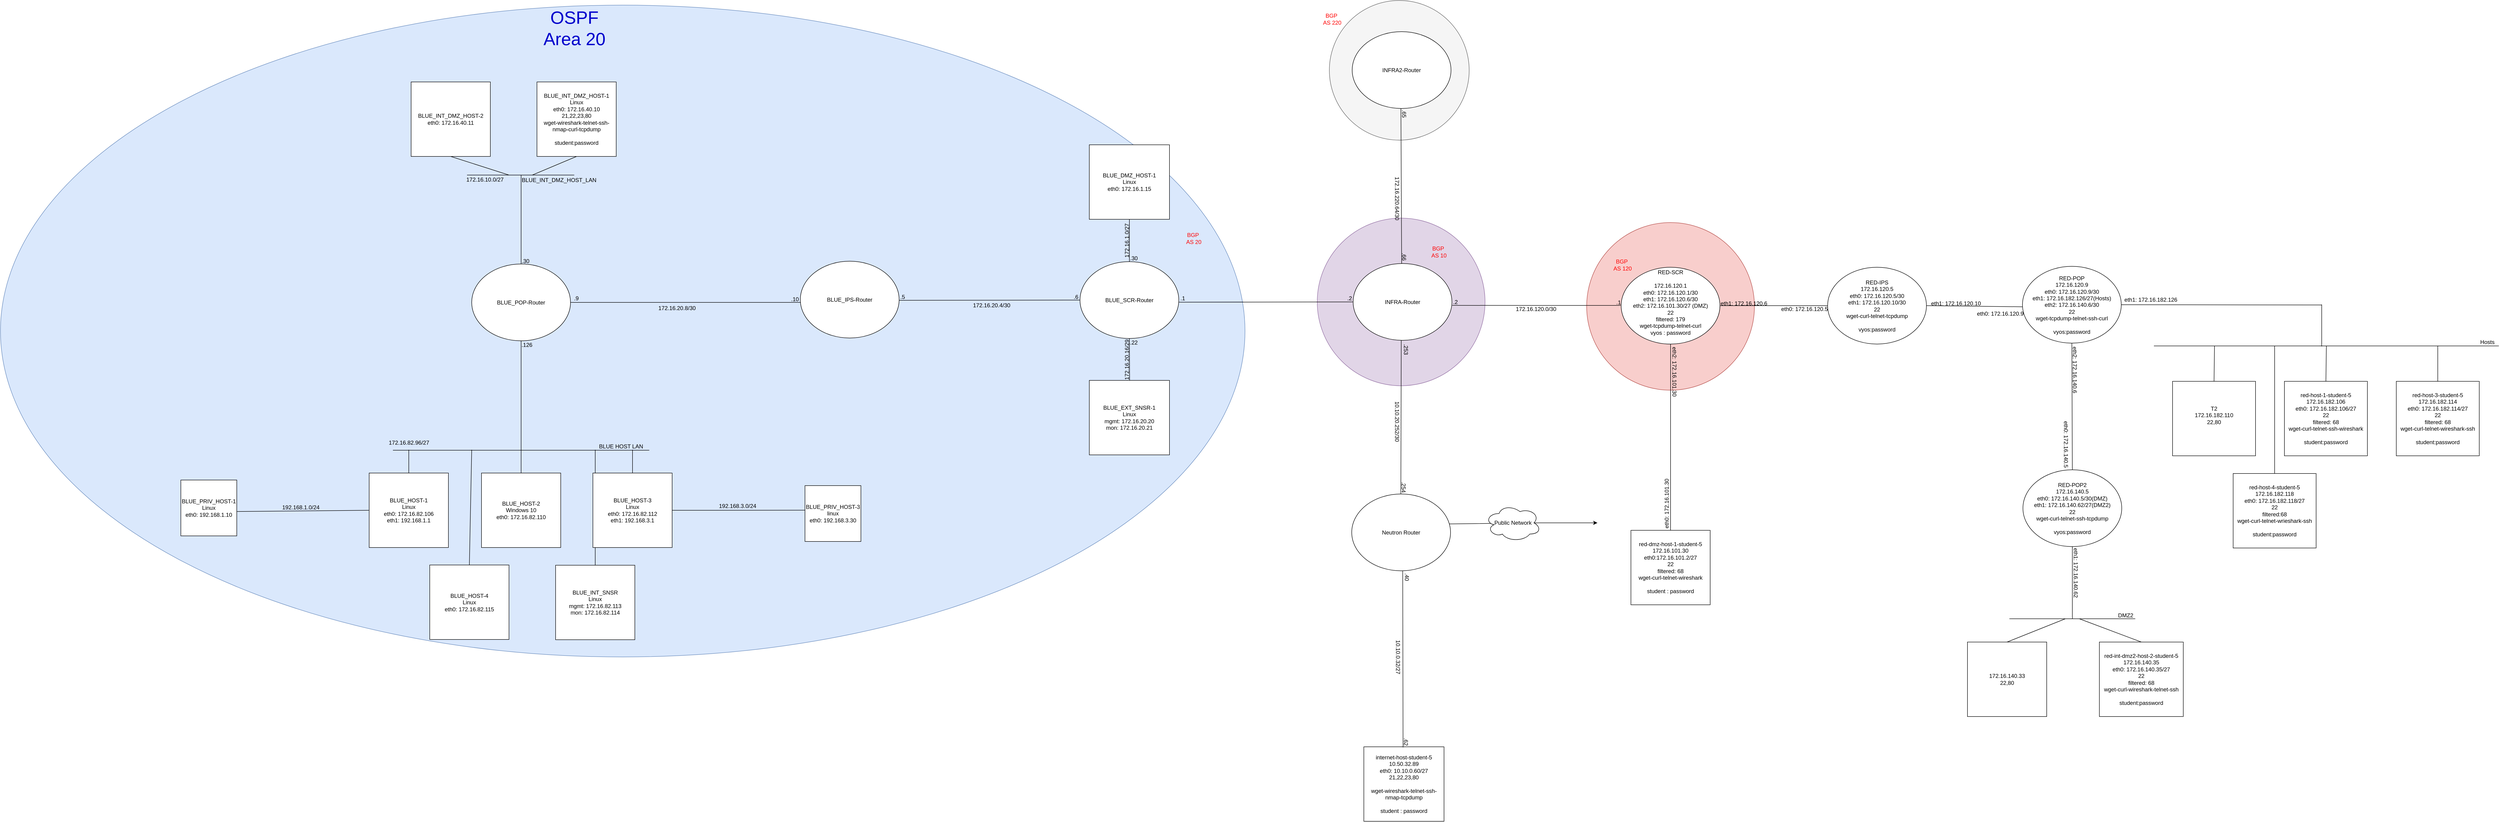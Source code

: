 <mxfile version="21.2.9" type="github">
  <diagram name="Page-1" id="UrAOD6k8fKv2funcCNdR">
    <mxGraphModel dx="8536" dy="4488" grid="1" gridSize="10" guides="1" tooltips="1" connect="1" arrows="1" fold="1" page="0" pageScale="1" pageWidth="850" pageHeight="1100" math="0" shadow="0">
      <root>
        <mxCell id="0" />
        <mxCell id="1" parent="0" />
        <mxCell id="bDpizi0sWAhla1-YNg7d-75" value="" style="ellipse;whiteSpace=wrap;html=1;aspect=fixed;fillColor=#f5f5f5;fontColor=#333333;strokeColor=#666666;" vertex="1" parent="1">
          <mxGeometry x="245" y="-810" width="300" height="300" as="geometry" />
        </mxCell>
        <mxCell id="bDpizi0sWAhla1-YNg7d-25" value="" style="ellipse;whiteSpace=wrap;html=1;fillColor=#dae8fc;strokeColor=#6c8ebf;" vertex="1" parent="1">
          <mxGeometry x="-2606" y="-800" width="2670" height="1400" as="geometry" />
        </mxCell>
        <mxCell id="RSi6jhLw-0SFx1MJ1rM7-54" value="" style="ellipse;whiteSpace=wrap;html=1;aspect=fixed;fillColor=#f8cecc;strokeColor=#b85450;" parent="1" vertex="1">
          <mxGeometry x="797" y="-333" width="360" height="360" as="geometry" />
        </mxCell>
        <mxCell id="RSi6jhLw-0SFx1MJ1rM7-52" value="" style="ellipse;whiteSpace=wrap;html=1;aspect=fixed;fillColor=#e1d5e7;strokeColor=#9673a6;" parent="1" vertex="1">
          <mxGeometry x="219" y="-342.5" width="360" height="360" as="geometry" />
        </mxCell>
        <mxCell id="CTcJU4yGuNOKdw21YTPw-2" value="&lt;div&gt;internet-host-student-5&lt;br&gt;&lt;/div&gt;&lt;div&gt;10.50.32.89&lt;/div&gt;&lt;div&gt;eth0: 10.10.0.60/27&lt;/div&gt;&lt;div&gt;21,22,23,80&lt;/div&gt;&lt;div&gt;&lt;br&gt;&lt;/div&gt;&lt;div&gt;wget-wireshark-telnet-ssh-nmap-tcpdump&lt;/div&gt;&lt;div&gt;&lt;br&gt;&lt;/div&gt;&lt;div&gt;student : password&lt;br&gt;&lt;/div&gt;" style="rounded=0;whiteSpace=wrap;html=1;movable=1;resizable=1;rotatable=1;deletable=1;editable=1;locked=0;connectable=1;" parent="1" vertex="1">
          <mxGeometry x="319" y="793" width="172" height="160" as="geometry" />
        </mxCell>
        <mxCell id="CTcJU4yGuNOKdw21YTPw-8" value="&lt;div&gt;T2&lt;/div&gt;&lt;div&gt;172.16.182.110&lt;/div&gt;&lt;div&gt;22,80&lt;/div&gt;&lt;div&gt;&lt;br&gt;&lt;/div&gt;" style="rounded=0;whiteSpace=wrap;html=1;" parent="1" vertex="1">
          <mxGeometry x="2054" y="8" width="178" height="160" as="geometry" />
        </mxCell>
        <mxCell id="CTcJU4yGuNOKdw21YTPw-9" value="&lt;div&gt;172.16.140.33&lt;/div&gt;&lt;div&gt;22,80&lt;br&gt;&lt;/div&gt;" style="rounded=0;whiteSpace=wrap;html=1;" parent="1" vertex="1">
          <mxGeometry x="1614" y="568" width="170" height="160" as="geometry" />
        </mxCell>
        <mxCell id="CTcJU4yGuNOKdw21YTPw-10" value="&lt;div&gt;red-host-1-student-5&lt;br&gt;&lt;/div&gt;&lt;div&gt;172.16.182.106&lt;/div&gt;&lt;div&gt;eth0: 172.16.182.106/27&lt;br&gt;&lt;/div&gt;&lt;div&gt;22&lt;/div&gt;&lt;div&gt;filtered: 68&lt;/div&gt;&lt;div&gt;wget-curl-telnet-ssh-wireshark&lt;/div&gt;&lt;div&gt;&lt;br&gt;&lt;/div&gt;&lt;div&gt;student:password&lt;br&gt;&lt;/div&gt;" style="rounded=0;whiteSpace=wrap;html=1;" parent="1" vertex="1">
          <mxGeometry x="2294" y="8" width="178" height="160" as="geometry" />
        </mxCell>
        <mxCell id="CTcJU4yGuNOKdw21YTPw-11" value="&lt;div&gt;red-host-3-student-5&lt;br&gt;&lt;/div&gt;&lt;div&gt;172.16.182.114&lt;/div&gt;&lt;div&gt;eth0: 172.16.182.114/27&lt;br&gt;&lt;/div&gt;&lt;div&gt;22&lt;/div&gt;&lt;div&gt;filtered: 68&lt;/div&gt;&lt;div&gt;wget-curl-telnet-wireshark-ssh&lt;br&gt;&lt;/div&gt;&lt;div&gt;&lt;br&gt;&lt;/div&gt;&lt;div&gt;student:password&lt;br&gt;&lt;/div&gt;" style="rounded=0;whiteSpace=wrap;html=1;" parent="1" vertex="1">
          <mxGeometry x="2534" y="8" width="178" height="160" as="geometry" />
        </mxCell>
        <mxCell id="CTcJU4yGuNOKdw21YTPw-12" value="&lt;div&gt;red-host-4-student-5&lt;br&gt;&lt;/div&gt;&lt;div&gt;172.16.182.118&lt;/div&gt;&lt;div&gt;eth0: 172.16.182.118/27&lt;br&gt;&lt;/div&gt;&lt;div&gt;22&lt;/div&gt;&lt;div&gt;filtered:68&lt;br&gt;&lt;/div&gt;&lt;div&gt;wget-curl-telnet-wrieshark-ssh&lt;br&gt;&lt;/div&gt;&lt;div&gt;&lt;br&gt;&lt;/div&gt;&lt;div&gt;student:password&lt;br&gt;&lt;/div&gt;" style="rounded=0;whiteSpace=wrap;html=1;" parent="1" vertex="1">
          <mxGeometry x="2184" y="206" width="178" height="160" as="geometry" />
        </mxCell>
        <mxCell id="CTcJU4yGuNOKdw21YTPw-13" value="&lt;div&gt;red-int-dmz2-host-2-student-5&lt;br&gt;&lt;/div&gt;&lt;div&gt;172.16.140.35&lt;/div&gt;&lt;div&gt;eth0: 172.16.140.35/27&lt;br&gt;&lt;/div&gt;&lt;div&gt;22&lt;/div&gt;&lt;div&gt;filtered: 68&lt;/div&gt;&lt;div&gt;wget-curl-wireshark-telnet-ssh&lt;/div&gt;&lt;div&gt;&lt;br&gt;&lt;/div&gt;&lt;div&gt;student:password&lt;br&gt;&lt;/div&gt;" style="rounded=0;whiteSpace=wrap;html=1;" parent="1" vertex="1">
          <mxGeometry x="1897" y="568" width="180" height="160" as="geometry" />
        </mxCell>
        <mxCell id="CTcJU4yGuNOKdw21YTPw-14" value="&lt;div&gt;red-dmz-host-1-student-5&lt;/div&gt;&lt;div&gt;172.16.101.30&lt;/div&gt;&lt;div&gt;eth0:172.16.101.2/27&lt;br&gt;&lt;/div&gt;&lt;div&gt;22&lt;/div&gt;&lt;div&gt;filtered: 68&lt;br&gt;&lt;/div&gt;&lt;div&gt;wget-curl-telnet-wireshark&lt;/div&gt;&lt;div&gt;&lt;br&gt;&lt;/div&gt;&lt;div&gt;student : password&lt;br&gt;&lt;/div&gt;" style="rounded=0;whiteSpace=wrap;html=1;" parent="1" vertex="1">
          <mxGeometry x="892" y="328" width="170" height="160" as="geometry" />
        </mxCell>
        <mxCell id="CTcJU4yGuNOKdw21YTPw-16" value="" style="endArrow=none;html=1;rounded=0;exitX=1;exitY=0.5;exitDx=0;exitDy=0;entryX=0;entryY=0.5;entryDx=0;entryDy=0;" parent="1" source="RSi6jhLw-0SFx1MJ1rM7-12" target="RSi6jhLw-0SFx1MJ1rM7-14" edge="1">
          <mxGeometry width="50" height="50" relative="1" as="geometry">
            <mxPoint x="1114" y="-150" as="sourcePoint" />
            <mxPoint x="1314" y="-154" as="targetPoint" />
          </mxGeometry>
        </mxCell>
        <mxCell id="CTcJU4yGuNOKdw21YTPw-17" value="eth1: 172.16.120.6" style="text;html=1;align=center;verticalAlign=middle;resizable=0;points=[];autosize=1;strokeColor=none;fillColor=none;" parent="1" vertex="1">
          <mxGeometry x="1074" y="-174" width="120" height="30" as="geometry" />
        </mxCell>
        <mxCell id="CTcJU4yGuNOKdw21YTPw-18" value="eth0: 172.16.120.5" style="text;html=1;align=center;verticalAlign=middle;resizable=0;points=[];autosize=1;strokeColor=none;fillColor=none;" parent="1" vertex="1">
          <mxGeometry x="1204" y="-162" width="120" height="30" as="geometry" />
        </mxCell>
        <mxCell id="CTcJU4yGuNOKdw21YTPw-20" value="eth2: 172.16.101.30" style="text;html=1;align=center;verticalAlign=middle;resizable=0;points=[];autosize=1;strokeColor=none;fillColor=none;rotation=90;" parent="1" vertex="1">
          <mxGeometry x="920" y="-28" width="130" height="30" as="geometry" />
        </mxCell>
        <mxCell id="CTcJU4yGuNOKdw21YTPw-21" value="eth0: 172.16.101.30" style="text;html=1;align=center;verticalAlign=middle;resizable=0;points=[];autosize=1;strokeColor=none;fillColor=none;rotation=-90;" parent="1" vertex="1">
          <mxGeometry x="904" y="256" width="130" height="30" as="geometry" />
        </mxCell>
        <mxCell id="CTcJU4yGuNOKdw21YTPw-23" value="" style="endArrow=none;html=1;rounded=0;exitX=1;exitY=0.5;exitDx=0;exitDy=0;entryX=0.009;entryY=0.527;entryDx=0;entryDy=0;entryPerimeter=0;" parent="1" source="RSi6jhLw-0SFx1MJ1rM7-14" target="RSi6jhLw-0SFx1MJ1rM7-16" edge="1">
          <mxGeometry width="50" height="50" relative="1" as="geometry">
            <mxPoint x="1510" y="-142" as="sourcePoint" />
            <mxPoint x="1734" y="-152" as="targetPoint" />
          </mxGeometry>
        </mxCell>
        <mxCell id="CTcJU4yGuNOKdw21YTPw-24" value="eth1: 172.16.120.10" style="text;html=1;align=center;verticalAlign=middle;resizable=0;points=[];autosize=1;strokeColor=none;fillColor=none;" parent="1" vertex="1">
          <mxGeometry x="1524" y="-174" width="130" height="30" as="geometry" />
        </mxCell>
        <mxCell id="CTcJU4yGuNOKdw21YTPw-25" value="eth0: 172.16.120.9" style="text;html=1;align=center;verticalAlign=middle;resizable=0;points=[];autosize=1;strokeColor=none;fillColor=none;" parent="1" vertex="1">
          <mxGeometry x="1624" y="-152" width="120" height="30" as="geometry" />
        </mxCell>
        <mxCell id="CTcJU4yGuNOKdw21YTPw-37" value="" style="endArrow=none;html=1;rounded=0;entryX=0.5;entryY=1;entryDx=0;entryDy=0;exitX=0.5;exitY=0;exitDx=0;exitDy=0;" parent="1" source="RSi6jhLw-0SFx1MJ1rM7-17" target="RSi6jhLw-0SFx1MJ1rM7-16" edge="1">
          <mxGeometry width="50" height="50" relative="1" as="geometry">
            <mxPoint x="1830" y="188" as="sourcePoint" />
            <mxPoint x="1824" y="-2" as="targetPoint" />
          </mxGeometry>
        </mxCell>
        <mxCell id="CTcJU4yGuNOKdw21YTPw-38" value="eth2: 172.16.140.6" style="text;html=1;align=center;verticalAlign=middle;resizable=0;points=[];autosize=1;strokeColor=none;fillColor=none;rotation=90;" parent="1" vertex="1">
          <mxGeometry x="1784" y="-32" width="120" height="30" as="geometry" />
        </mxCell>
        <mxCell id="CTcJU4yGuNOKdw21YTPw-39" value="eth0: 172.16.140.5" style="text;html=1;align=center;verticalAlign=middle;resizable=0;points=[];autosize=1;strokeColor=none;fillColor=none;rotation=90;" parent="1" vertex="1">
          <mxGeometry x="1765" y="128" width="120" height="30" as="geometry" />
        </mxCell>
        <mxCell id="CTcJU4yGuNOKdw21YTPw-44" value="eth1: 172.16.140.62" style="text;html=1;align=center;verticalAlign=middle;resizable=1;points=[];autosize=1;strokeColor=none;fillColor=none;rotation=90;movable=1;rotatable=1;deletable=1;editable=1;locked=0;connectable=1;" parent="1" vertex="1">
          <mxGeometry x="1780.997" y="404.0" width="130" height="30" as="geometry" />
        </mxCell>
        <mxCell id="RSi6jhLw-0SFx1MJ1rM7-3" value="eth1: 172.16.182.126" style="text;html=1;align=center;verticalAlign=middle;resizable=0;points=[];autosize=1;strokeColor=none;fillColor=none;rotation=0;" parent="1" vertex="1">
          <mxGeometry x="1937" y="-182" width="140" height="30" as="geometry" />
        </mxCell>
        <mxCell id="RSi6jhLw-0SFx1MJ1rM7-12" value="&lt;div&gt;RED-SCR&lt;/div&gt;&lt;div&gt;&lt;br&gt;&lt;/div&gt;&lt;div&gt;&lt;div&gt;172.16.120.1&lt;/div&gt;&lt;div&gt;eth0: 172.16.120.1/30&lt;/div&gt;&lt;div&gt;eth1: 172.16.120.6/30&lt;/div&gt;&lt;div&gt;eth2: 172.16.101.30/27 (DMZ)&lt;br&gt;&lt;/div&gt;&lt;div&gt;22 &lt;br&gt;&lt;/div&gt;&lt;div&gt;filtered: 179&lt;br&gt;&lt;/div&gt;&lt;div&gt;wget-tcpdump-telnet-curl&lt;br&gt;&lt;/div&gt;vyos : password&lt;/div&gt;&lt;div&gt;&lt;br&gt;&lt;/div&gt;" style="ellipse;whiteSpace=wrap;html=1;" parent="1" vertex="1">
          <mxGeometry x="871" y="-237" width="212" height="165" as="geometry" />
        </mxCell>
        <mxCell id="RSi6jhLw-0SFx1MJ1rM7-14" value="RED-IPS&lt;div&gt;172.16.120.5&lt;/div&gt;&lt;div&gt;eth0: 172.16.120.5/30&lt;/div&gt;&lt;div&gt;eth1: 172.16.120.10/30&lt;br&gt;&lt;/div&gt;&lt;div&gt;22&lt;/div&gt;&lt;div&gt;wget-curl-telnet-tcpdump&lt;/div&gt;&lt;div&gt;&lt;br&gt;&lt;/div&gt;&lt;div&gt;vyos:password&lt;br&gt;&lt;/div&gt;" style="ellipse;whiteSpace=wrap;html=1;" parent="1" vertex="1">
          <mxGeometry x="1314" y="-237" width="212" height="165" as="geometry" />
        </mxCell>
        <mxCell id="RSi6jhLw-0SFx1MJ1rM7-16" value="&lt;div&gt;RED-POP&lt;br&gt;&lt;/div&gt;&lt;div&gt;172.16.120.9&lt;/div&gt;&lt;div&gt;eth0: 172.16.120.9/30&lt;/div&gt;&lt;div&gt;eth1: 172.16.182.126/27(Hosts)&lt;/div&gt;&lt;div&gt;eth2: 172.16.140.6/30&lt;br&gt;&lt;/div&gt;&lt;div&gt;22&lt;/div&gt;&lt;div&gt;wget-tcpdump-telnet-ssh-curl&lt;/div&gt;&lt;div&gt;&lt;br&gt;&lt;/div&gt;&lt;div&gt;vyos:password&lt;br&gt;&lt;/div&gt;" style="ellipse;whiteSpace=wrap;html=1;" parent="1" vertex="1">
          <mxGeometry x="1732" y="-239" width="212" height="165" as="geometry" />
        </mxCell>
        <mxCell id="RSi6jhLw-0SFx1MJ1rM7-17" value="&lt;div&gt;RED-POP2&lt;/div&gt;&lt;div&gt;172.16.140.5&lt;/div&gt;&lt;div&gt;eth0: 172.16.140.5/30(DMZ)&lt;/div&gt;&lt;div&gt;eth1: 172.16.140.62/27(DMZ2)&lt;br&gt;&lt;/div&gt;&lt;div&gt;22&lt;/div&gt;&lt;div&gt;wget-curl-telnet-ssh-tcpdump&lt;/div&gt;&lt;div&gt;&lt;br&gt;&lt;/div&gt;&lt;div&gt;vyos:password&lt;br&gt;&lt;/div&gt;" style="ellipse;whiteSpace=wrap;html=1;" parent="1" vertex="1">
          <mxGeometry x="1733" y="198" width="212" height="165" as="geometry" />
        </mxCell>
        <mxCell id="RSi6jhLw-0SFx1MJ1rM7-21" value="INFRA-Router" style="ellipse;whiteSpace=wrap;html=1;" parent="1" vertex="1">
          <mxGeometry x="296" y="-245" width="212" height="165" as="geometry" />
        </mxCell>
        <mxCell id="RSi6jhLw-0SFx1MJ1rM7-24" value="10.10.20.252/30" style="text;html=1;align=center;verticalAlign=middle;resizable=0;points=[];autosize=1;strokeColor=none;fillColor=none;rotation=90;" parent="1" vertex="1">
          <mxGeometry x="335" y="79" width="110" height="30" as="geometry" />
        </mxCell>
        <mxCell id="RSi6jhLw-0SFx1MJ1rM7-28" value="10.10.0.32/27" style="text;html=1;align=center;verticalAlign=middle;resizable=0;points=[];autosize=1;strokeColor=none;fillColor=none;rotation=90;" parent="1" vertex="1">
          <mxGeometry x="342" y="585" width="100" height="30" as="geometry" />
        </mxCell>
        <mxCell id="RSi6jhLw-0SFx1MJ1rM7-31" value="" style="endArrow=none;html=1;rounded=0;entryX=0.5;entryY=1;entryDx=0;entryDy=0;" parent="1" target="RSi6jhLw-0SFx1MJ1rM7-17" edge="1">
          <mxGeometry width="50" height="50" relative="1" as="geometry">
            <mxPoint x="1839" y="518" as="sourcePoint" />
            <mxPoint x="1884" y="458" as="targetPoint" />
          </mxGeometry>
        </mxCell>
        <mxCell id="RSi6jhLw-0SFx1MJ1rM7-36" value="" style="endArrow=none;html=1;rounded=0;" parent="1" edge="1">
          <mxGeometry width="50" height="50" relative="1" as="geometry">
            <mxPoint x="1704" y="518" as="sourcePoint" />
            <mxPoint x="1974" y="518" as="targetPoint" />
          </mxGeometry>
        </mxCell>
        <mxCell id="RSi6jhLw-0SFx1MJ1rM7-40" value="DMZ2" style="text;html=1;align=center;verticalAlign=middle;resizable=0;points=[];autosize=1;strokeColor=none;fillColor=none;" parent="1" vertex="1">
          <mxGeometry x="1923" y="496" width="60" height="30" as="geometry" />
        </mxCell>
        <mxCell id="RSi6jhLw-0SFx1MJ1rM7-41" value="" style="endArrow=none;html=1;rounded=0;entryX=0.5;entryY=0;entryDx=0;entryDy=0;" parent="1" target="CTcJU4yGuNOKdw21YTPw-9" edge="1">
          <mxGeometry width="50" height="50" relative="1" as="geometry">
            <mxPoint x="1824" y="518" as="sourcePoint" />
            <mxPoint x="1644" y="488" as="targetPoint" />
          </mxGeometry>
        </mxCell>
        <mxCell id="RSi6jhLw-0SFx1MJ1rM7-42" value="" style="endArrow=none;html=1;rounded=0;entryX=0.5;entryY=0;entryDx=0;entryDy=0;" parent="1" target="CTcJU4yGuNOKdw21YTPw-13" edge="1">
          <mxGeometry width="50" height="50" relative="1" as="geometry">
            <mxPoint x="1854" y="518" as="sourcePoint" />
            <mxPoint x="1914" y="538" as="targetPoint" />
          </mxGeometry>
        </mxCell>
        <mxCell id="RSi6jhLw-0SFx1MJ1rM7-43" value="" style="endArrow=none;html=1;rounded=0;exitX=1;exitY=0.5;exitDx=0;exitDy=0;" parent="1" source="RSi6jhLw-0SFx1MJ1rM7-16" edge="1">
          <mxGeometry width="50" height="50" relative="1" as="geometry">
            <mxPoint x="2184" y="-152" as="sourcePoint" />
            <mxPoint x="2374" y="-156" as="targetPoint" />
          </mxGeometry>
        </mxCell>
        <mxCell id="RSi6jhLw-0SFx1MJ1rM7-44" value="" style="endArrow=none;html=1;rounded=0;" parent="1" edge="1">
          <mxGeometry width="50" height="50" relative="1" as="geometry">
            <mxPoint x="2374" y="-72" as="sourcePoint" />
            <mxPoint x="2374" y="-152" as="targetPoint" />
          </mxGeometry>
        </mxCell>
        <mxCell id="RSi6jhLw-0SFx1MJ1rM7-45" value="" style="endArrow=none;html=1;rounded=0;" parent="1" edge="1">
          <mxGeometry width="50" height="50" relative="1" as="geometry">
            <mxPoint x="2374" y="-67" as="sourcePoint" />
            <mxPoint x="2374" y="-157" as="targetPoint" />
          </mxGeometry>
        </mxCell>
        <mxCell id="RSi6jhLw-0SFx1MJ1rM7-46" value="" style="endArrow=none;html=1;rounded=0;" parent="1" edge="1">
          <mxGeometry width="50" height="50" relative="1" as="geometry">
            <mxPoint x="2014" y="-68" as="sourcePoint" />
            <mxPoint x="2754" y="-68" as="targetPoint" />
          </mxGeometry>
        </mxCell>
        <mxCell id="RSi6jhLw-0SFx1MJ1rM7-47" value="Hosts" style="text;html=1;align=center;verticalAlign=middle;resizable=0;points=[];autosize=1;strokeColor=none;fillColor=none;" parent="1" vertex="1">
          <mxGeometry x="2704" y="-91" width="50" height="30" as="geometry" />
        </mxCell>
        <mxCell id="RSi6jhLw-0SFx1MJ1rM7-48" value="" style="endArrow=none;html=1;rounded=0;exitX=0.5;exitY=0;exitDx=0;exitDy=0;" parent="1" source="CTcJU4yGuNOKdw21YTPw-8" edge="1">
          <mxGeometry width="50" height="50" relative="1" as="geometry">
            <mxPoint x="2143" y="2" as="sourcePoint" />
            <mxPoint x="2144" y="-68" as="targetPoint" />
          </mxGeometry>
        </mxCell>
        <mxCell id="RSi6jhLw-0SFx1MJ1rM7-49" value="" style="endArrow=none;html=1;rounded=0;exitX=0.5;exitY=0;exitDx=0;exitDy=0;" parent="1" source="CTcJU4yGuNOKdw21YTPw-10" edge="1">
          <mxGeometry width="50" height="50" relative="1" as="geometry">
            <mxPoint x="2384" y="2" as="sourcePoint" />
            <mxPoint x="2384" y="-68" as="targetPoint" />
          </mxGeometry>
        </mxCell>
        <mxCell id="RSi6jhLw-0SFx1MJ1rM7-50" value="" style="endArrow=none;html=1;rounded=0;exitX=0.5;exitY=0;exitDx=0;exitDy=0;" parent="1" source="CTcJU4yGuNOKdw21YTPw-11" edge="1">
          <mxGeometry width="50" height="50" relative="1" as="geometry">
            <mxPoint x="2624" y="-2" as="sourcePoint" />
            <mxPoint x="2623" y="-68" as="targetPoint" />
          </mxGeometry>
        </mxCell>
        <mxCell id="RSi6jhLw-0SFx1MJ1rM7-51" value="" style="endArrow=none;html=1;rounded=0;exitX=0.5;exitY=0;exitDx=0;exitDy=0;" parent="1" source="CTcJU4yGuNOKdw21YTPw-12" edge="1">
          <mxGeometry width="50" height="50" relative="1" as="geometry">
            <mxPoint x="2273" y="200" as="sourcePoint" />
            <mxPoint x="2273" y="-68" as="targetPoint" />
          </mxGeometry>
        </mxCell>
        <mxCell id="RSi6jhLw-0SFx1MJ1rM7-53" value="&lt;div&gt;BGP&lt;/div&gt;&lt;div&gt;&amp;nbsp;AS 10&lt;/div&gt;" style="text;html=1;align=center;verticalAlign=middle;resizable=0;points=[];autosize=1;strokeColor=none;fillColor=none;fontColor=#FF0000;" parent="1" vertex="1">
          <mxGeometry x="448" y="-290" width="60" height="40" as="geometry" />
        </mxCell>
        <mxCell id="RSi6jhLw-0SFx1MJ1rM7-55" value="&lt;div&gt;BGP&lt;/div&gt;&lt;div&gt;&amp;nbsp;AS 120&lt;/div&gt;" style="text;html=1;align=center;verticalAlign=middle;resizable=0;points=[];autosize=1;strokeColor=none;fillColor=none;fontColor=#FF0000;" parent="1" vertex="1">
          <mxGeometry x="837" y="-262" width="70" height="40" as="geometry" />
        </mxCell>
        <mxCell id="RSi6jhLw-0SFx1MJ1rM7-56" value="" style="endArrow=none;html=1;rounded=0;entryX=0;entryY=0.5;entryDx=0;entryDy=0;" parent="1" target="RSi6jhLw-0SFx1MJ1rM7-21" edge="1">
          <mxGeometry width="50" height="50" relative="1" as="geometry">
            <mxPoint x="-80" y="-162" as="sourcePoint" />
            <mxPoint x="60" y="-180" as="targetPoint" />
          </mxGeometry>
        </mxCell>
        <mxCell id="RSi6jhLw-0SFx1MJ1rM7-57" value="BLUE_SCR-Router" style="ellipse;whiteSpace=wrap;html=1;" parent="1" vertex="1">
          <mxGeometry x="-290" y="-249" width="212" height="165" as="geometry" />
        </mxCell>
        <mxCell id="RSi6jhLw-0SFx1MJ1rM7-59" value="&lt;div&gt;BGP&lt;/div&gt;&lt;div&gt;&amp;nbsp;AS 20&lt;/div&gt;" style="text;html=1;align=center;verticalAlign=middle;resizable=0;points=[];autosize=1;strokeColor=none;fillColor=none;fontColor=#FF0000;" parent="1" vertex="1">
          <mxGeometry x="-78" y="-319" width="60" height="40" as="geometry" />
        </mxCell>
        <mxCell id="RSi6jhLw-0SFx1MJ1rM7-60" value="&lt;div style=&quot;font-size: 38px;&quot;&gt;OSPF&lt;/div&gt;&lt;div style=&quot;font-size: 38px;&quot;&gt;Area 20&lt;br style=&quot;font-size: 38px;&quot;&gt;&lt;/div&gt;" style="text;html=1;align=center;verticalAlign=middle;resizable=0;points=[];autosize=1;strokeColor=none;fillColor=none;fontColor=#0000CC;fontSize=38;" parent="1" vertex="1">
          <mxGeometry x="-1455" y="-800" width="160" height="100" as="geometry" />
        </mxCell>
        <mxCell id="RSi6jhLw-0SFx1MJ1rM7-61" value="" style="endArrow=none;html=1;rounded=0;exitX=0.5;exitY=0;exitDx=0;exitDy=0;entryX=0.5;entryY=1;entryDx=0;entryDy=0;" parent="1" source="CTcJU4yGuNOKdw21YTPw-14" target="RSi6jhLw-0SFx1MJ1rM7-12" edge="1">
          <mxGeometry width="50" height="50" relative="1" as="geometry">
            <mxPoint x="544" y="-112" as="sourcePoint" />
            <mxPoint x="594" y="-162" as="targetPoint" />
          </mxGeometry>
        </mxCell>
        <mxCell id="bDpizi0sWAhla1-YNg7d-1" value="" style="endArrow=none;html=1;rounded=0;entryX=0;entryY=0.5;entryDx=0;entryDy=0;" edge="1" parent="1" target="RSi6jhLw-0SFx1MJ1rM7-57">
          <mxGeometry width="50" height="50" relative="1" as="geometry">
            <mxPoint x="-680" y="-166" as="sourcePoint" />
            <mxPoint x="-560" y="-180" as="targetPoint" />
          </mxGeometry>
        </mxCell>
        <mxCell id="bDpizi0sWAhla1-YNg7d-2" value="BLUE_IPS-Router" style="ellipse;whiteSpace=wrap;html=1;" vertex="1" parent="1">
          <mxGeometry x="-890" y="-250" width="212" height="165" as="geometry" />
        </mxCell>
        <mxCell id="bDpizi0sWAhla1-YNg7d-5" value="BLUE_POP-Router" style="ellipse;whiteSpace=wrap;html=1;" vertex="1" parent="1">
          <mxGeometry x="-1595" y="-244" width="212" height="165" as="geometry" />
        </mxCell>
        <mxCell id="bDpizi0sWAhla1-YNg7d-6" value="" style="endArrow=none;html=1;rounded=0;entryX=0;entryY=0.5;entryDx=0;entryDy=0;exitX=1;exitY=0.5;exitDx=0;exitDy=0;" edge="1" parent="1" source="bDpizi0sWAhla1-YNg7d-5">
          <mxGeometry width="50" height="50" relative="1" as="geometry">
            <mxPoint x="-1245" y="-125" as="sourcePoint" />
            <mxPoint x="-889.0" y="-161.5" as="targetPoint" />
          </mxGeometry>
        </mxCell>
        <mxCell id="bDpizi0sWAhla1-YNg7d-7" value="" style="endArrow=none;html=1;rounded=0;entryX=0.5;entryY=1;entryDx=0;entryDy=0;" edge="1" parent="1" target="bDpizi0sWAhla1-YNg7d-5">
          <mxGeometry width="50" height="50" relative="1" as="geometry">
            <mxPoint x="-1489" y="155" as="sourcePoint" />
            <mxPoint x="-1455" y="55" as="targetPoint" />
          </mxGeometry>
        </mxCell>
        <mxCell id="bDpizi0sWAhla1-YNg7d-8" value="" style="endArrow=none;html=1;rounded=0;" edge="1" parent="1">
          <mxGeometry width="50" height="50" relative="1" as="geometry">
            <mxPoint x="-1764" y="156" as="sourcePoint" />
            <mxPoint x="-1214" y="156" as="targetPoint" />
          </mxGeometry>
        </mxCell>
        <mxCell id="bDpizi0sWAhla1-YNg7d-9" value="&lt;div&gt;BLUE_HOST-1&lt;/div&gt;&lt;div&gt;Linux&lt;br&gt;&lt;/div&gt;&lt;div&gt;eth0: 172.16.82.106&lt;/div&gt;&lt;div&gt;eth1: 192.168.1.1&lt;br&gt;&lt;/div&gt;" style="rounded=0;whiteSpace=wrap;html=1;" vertex="1" parent="1">
          <mxGeometry x="-1815" y="205" width="170" height="160" as="geometry" />
        </mxCell>
        <mxCell id="bDpizi0sWAhla1-YNg7d-10" value="&lt;div&gt;BLUE_HOST-2&lt;/div&gt;&lt;div&gt;Windows 10&lt;br&gt;&lt;/div&gt;&lt;div&gt;eth0: 172.16.82.110&lt;br&gt;&lt;/div&gt;" style="rounded=0;whiteSpace=wrap;html=1;" vertex="1" parent="1">
          <mxGeometry x="-1574" y="205" width="170" height="160" as="geometry" />
        </mxCell>
        <mxCell id="bDpizi0sWAhla1-YNg7d-12" value="&lt;div&gt;BLUE_HOST-4&lt;/div&gt;&lt;div&gt;Linux&lt;br&gt;&lt;/div&gt;&lt;div&gt;eth0: 172.16.82.115&lt;br&gt;&lt;/div&gt;" style="rounded=0;whiteSpace=wrap;html=1;" vertex="1" parent="1">
          <mxGeometry x="-1685" y="402.5" width="170" height="160" as="geometry" />
        </mxCell>
        <mxCell id="bDpizi0sWAhla1-YNg7d-13" value="&lt;div&gt;BLUE_INT_SNSR&lt;/div&gt;&lt;div&gt;Linux&lt;br&gt;&lt;/div&gt;&lt;div&gt;mgmt: 172.16.82.113&lt;/div&gt;&lt;div&gt;mon: 172.16.82.114&lt;br&gt;&lt;/div&gt;" style="rounded=0;whiteSpace=wrap;html=1;" vertex="1" parent="1">
          <mxGeometry x="-1415" y="403" width="170" height="160" as="geometry" />
        </mxCell>
        <mxCell id="bDpizi0sWAhla1-YNg7d-14" value="" style="endArrow=none;html=1;rounded=0;exitX=0.5;exitY=0;exitDx=0;exitDy=0;" edge="1" parent="1" source="bDpizi0sWAhla1-YNg7d-5">
          <mxGeometry width="50" height="50" relative="1" as="geometry">
            <mxPoint x="-1485" y="-295" as="sourcePoint" />
            <mxPoint x="-1489" y="-435" as="targetPoint" />
          </mxGeometry>
        </mxCell>
        <mxCell id="bDpizi0sWAhla1-YNg7d-15" value="" style="endArrow=none;html=1;rounded=0;" edge="1" parent="1">
          <mxGeometry width="50" height="50" relative="1" as="geometry">
            <mxPoint x="-1605" y="-435" as="sourcePoint" />
            <mxPoint x="-1375" y="-435" as="targetPoint" />
          </mxGeometry>
        </mxCell>
        <mxCell id="bDpizi0sWAhla1-YNg7d-16" value="&lt;div&gt;BLUE_INT_DMZ_HOST-2&lt;/div&gt;&lt;div&gt;eth0: 172.16.40.11&lt;br&gt;&lt;/div&gt;" style="rounded=0;whiteSpace=wrap;html=1;" vertex="1" parent="1">
          <mxGeometry x="-1725" y="-635" width="170" height="160" as="geometry" />
        </mxCell>
        <mxCell id="bDpizi0sWAhla1-YNg7d-17" value="&lt;div&gt;BLUE_INT_DMZ_HOST-1&lt;/div&gt;&lt;div&gt;Linux&lt;br&gt;&lt;/div&gt;&lt;div&gt;eth0: 172.16.40.10&lt;/div&gt;&lt;div&gt;21,22,23,80&lt;/div&gt;&lt;div&gt;wget-wireshark-telnet-ssh-nmap-curl-tcpdump&lt;br&gt;&lt;/div&gt;&lt;div&gt;&lt;br&gt;&lt;/div&gt;&lt;div&gt;student:password&lt;br&gt;&lt;/div&gt;" style="rounded=0;whiteSpace=wrap;html=1;" vertex="1" parent="1">
          <mxGeometry x="-1455" y="-635" width="170" height="160" as="geometry" />
        </mxCell>
        <mxCell id="bDpizi0sWAhla1-YNg7d-18" value="" style="endArrow=none;html=1;rounded=0;entryX=0.5;entryY=1;entryDx=0;entryDy=0;" edge="1" parent="1" target="bDpizi0sWAhla1-YNg7d-16">
          <mxGeometry width="50" height="50" relative="1" as="geometry">
            <mxPoint x="-1515" y="-435" as="sourcePoint" />
            <mxPoint x="-1705" y="-445" as="targetPoint" />
          </mxGeometry>
        </mxCell>
        <mxCell id="bDpizi0sWAhla1-YNg7d-19" value="" style="endArrow=none;html=1;rounded=0;entryX=0.5;entryY=1;entryDx=0;entryDy=0;" edge="1" parent="1" target="bDpizi0sWAhla1-YNg7d-17">
          <mxGeometry width="50" height="50" relative="1" as="geometry">
            <mxPoint x="-1465" y="-435" as="sourcePoint" />
            <mxPoint x="-1315" y="-425" as="targetPoint" />
          </mxGeometry>
        </mxCell>
        <mxCell id="bDpizi0sWAhla1-YNg7d-20" value="" style="endArrow=none;html=1;rounded=0;exitX=0.5;exitY=0;exitDx=0;exitDy=0;" edge="1" parent="1" source="bDpizi0sWAhla1-YNg7d-9">
          <mxGeometry width="50" height="50" relative="1" as="geometry">
            <mxPoint x="-1815" y="175" as="sourcePoint" />
            <mxPoint x="-1730" y="155" as="targetPoint" />
          </mxGeometry>
        </mxCell>
        <mxCell id="bDpizi0sWAhla1-YNg7d-21" value="" style="endArrow=none;html=1;rounded=0;entryX=0.5;entryY=0;entryDx=0;entryDy=0;" edge="1" parent="1" target="bDpizi0sWAhla1-YNg7d-10">
          <mxGeometry width="50" height="50" relative="1" as="geometry">
            <mxPoint x="-1489" y="155" as="sourcePoint" />
            <mxPoint x="-1565" y="195" as="targetPoint" />
          </mxGeometry>
        </mxCell>
        <mxCell id="bDpizi0sWAhla1-YNg7d-22" value="" style="endArrow=none;html=1;rounded=0;entryX=0.5;entryY=0;entryDx=0;entryDy=0;" edge="1" parent="1" target="bDpizi0sWAhla1-YNg7d-11">
          <mxGeometry width="50" height="50" relative="1" as="geometry">
            <mxPoint x="-1250" y="155" as="sourcePoint" />
            <mxPoint x="-1305" y="175" as="targetPoint" />
          </mxGeometry>
        </mxCell>
        <mxCell id="bDpizi0sWAhla1-YNg7d-23" value="" style="endArrow=none;html=1;rounded=0;exitX=0.5;exitY=0;exitDx=0;exitDy=0;" edge="1" parent="1" source="bDpizi0sWAhla1-YNg7d-12">
          <mxGeometry width="50" height="50" relative="1" as="geometry">
            <mxPoint x="-1625" y="355" as="sourcePoint" />
            <mxPoint x="-1595" y="155" as="targetPoint" />
          </mxGeometry>
        </mxCell>
        <mxCell id="bDpizi0sWAhla1-YNg7d-24" value="" style="endArrow=none;html=1;rounded=0;entryX=0.5;entryY=0;entryDx=0;entryDy=0;" edge="1" parent="1" target="bDpizi0sWAhla1-YNg7d-13">
          <mxGeometry width="50" height="50" relative="1" as="geometry">
            <mxPoint x="-1330" y="155" as="sourcePoint" />
            <mxPoint x="-1345" y="305" as="targetPoint" />
          </mxGeometry>
        </mxCell>
        <mxCell id="bDpizi0sWAhla1-YNg7d-11" value="&lt;div&gt;BLUE_HOST-3&lt;/div&gt;&lt;div&gt;Linux&lt;br&gt;&lt;/div&gt;&lt;div&gt;eth0: 172.16.82.112&lt;/div&gt;&lt;div&gt;eth1: 192.168.3.1&lt;br&gt;&lt;/div&gt;" style="rounded=0;whiteSpace=wrap;html=1;" vertex="1" parent="1">
          <mxGeometry x="-1335" y="205" width="170" height="160" as="geometry" />
        </mxCell>
        <mxCell id="bDpizi0sWAhla1-YNg7d-26" value="172.16.82.96/27" style="text;html=1;align=center;verticalAlign=middle;resizable=0;points=[];autosize=1;strokeColor=none;fillColor=none;" vertex="1" parent="1">
          <mxGeometry x="-1785" y="125" width="110" height="30" as="geometry" />
        </mxCell>
        <mxCell id="bDpizi0sWAhla1-YNg7d-28" value="" style="endArrow=none;html=1;rounded=0;entryX=0;entryY=0.5;entryDx=0;entryDy=0;exitX=0.991;exitY=0.564;exitDx=0;exitDy=0;exitPerimeter=0;" edge="1" parent="1" source="bDpizi0sWAhla1-YNg7d-29" target="bDpizi0sWAhla1-YNg7d-9">
          <mxGeometry width="50" height="50" relative="1" as="geometry">
            <mxPoint x="-2025" y="295" as="sourcePoint" />
            <mxPoint x="-1975" y="245" as="targetPoint" />
          </mxGeometry>
        </mxCell>
        <mxCell id="bDpizi0sWAhla1-YNg7d-29" value="&lt;div&gt;BLUE_PRIV_HOST-1&lt;/div&gt;&lt;div&gt;Linux&lt;br&gt;&lt;/div&gt;&lt;div&gt;eth0: 192.168.1.10&lt;br&gt;&lt;/div&gt;" style="whiteSpace=wrap;html=1;aspect=fixed;" vertex="1" parent="1">
          <mxGeometry x="-2219" y="220" width="120" height="120" as="geometry" />
        </mxCell>
        <mxCell id="bDpizi0sWAhla1-YNg7d-30" value="192.168.1.0/24" style="text;html=1;align=center;verticalAlign=middle;resizable=0;points=[];autosize=1;strokeColor=none;fillColor=none;" vertex="1" parent="1">
          <mxGeometry x="-2012" y="264" width="100" height="30" as="geometry" />
        </mxCell>
        <mxCell id="bDpizi0sWAhla1-YNg7d-31" value="&lt;div&gt;BLUE_PRIV_HOST-3&lt;/div&gt;&lt;div&gt;linux&lt;br&gt;&lt;/div&gt;&lt;div&gt;eth0: 192.168.3.30&lt;br&gt;&lt;/div&gt;" style="whiteSpace=wrap;html=1;aspect=fixed;" vertex="1" parent="1">
          <mxGeometry x="-880" y="232" width="120" height="120" as="geometry" />
        </mxCell>
        <mxCell id="bDpizi0sWAhla1-YNg7d-32" value="" style="endArrow=none;html=1;rounded=0;entryX=0.005;entryY=0.44;entryDx=0;entryDy=0;exitX=1;exitY=0.5;exitDx=0;exitDy=0;entryPerimeter=0;" edge="1" parent="1" source="bDpizi0sWAhla1-YNg7d-11" target="bDpizi0sWAhla1-YNg7d-31">
          <mxGeometry width="50" height="50" relative="1" as="geometry">
            <mxPoint x="-1165" y="286.5" as="sourcePoint" />
            <mxPoint x="-880" y="283.5" as="targetPoint" />
          </mxGeometry>
        </mxCell>
        <mxCell id="bDpizi0sWAhla1-YNg7d-33" value="192.168.3.0/24" style="text;html=1;align=center;verticalAlign=middle;resizable=0;points=[];autosize=1;strokeColor=none;fillColor=none;" vertex="1" parent="1">
          <mxGeometry x="-1075" y="261" width="100" height="30" as="geometry" />
        </mxCell>
        <mxCell id="bDpizi0sWAhla1-YNg7d-34" value="BLUE HOST LAN" style="text;html=1;align=center;verticalAlign=middle;resizable=0;points=[];autosize=1;strokeColor=none;fillColor=none;" vertex="1" parent="1">
          <mxGeometry x="-1335" y="133" width="120" height="30" as="geometry" />
        </mxCell>
        <mxCell id="bDpizi0sWAhla1-YNg7d-35" value="172.16.20.8/30" style="text;html=1;align=center;verticalAlign=middle;resizable=0;points=[];autosize=1;strokeColor=none;fillColor=none;" vertex="1" parent="1">
          <mxGeometry x="-1205" y="-164" width="100" height="30" as="geometry" />
        </mxCell>
        <mxCell id="bDpizi0sWAhla1-YNg7d-36" value=".9" style="text;html=1;align=center;verticalAlign=middle;resizable=0;points=[];autosize=1;strokeColor=none;fillColor=none;" vertex="1" parent="1">
          <mxGeometry x="-1386" y="-185" width="30" height="30" as="geometry" />
        </mxCell>
        <mxCell id="bDpizi0sWAhla1-YNg7d-37" value=".10" style="text;html=1;align=center;verticalAlign=middle;resizable=0;points=[];autosize=1;strokeColor=none;fillColor=none;" vertex="1" parent="1">
          <mxGeometry x="-922" y="-183" width="40" height="30" as="geometry" />
        </mxCell>
        <mxCell id="bDpizi0sWAhla1-YNg7d-38" value="BLUE_INT_DMZ_HOST_LAN" style="text;html=1;align=center;verticalAlign=middle;resizable=0;points=[];autosize=1;strokeColor=none;fillColor=none;" vertex="1" parent="1">
          <mxGeometry x="-1498" y="-439" width="180" height="30" as="geometry" />
        </mxCell>
        <mxCell id="bDpizi0sWAhla1-YNg7d-39" value="172.16.10.0/27" style="text;html=1;align=center;verticalAlign=middle;resizable=0;points=[];autosize=1;strokeColor=none;fillColor=none;" vertex="1" parent="1">
          <mxGeometry x="-1617" y="-440" width="100" height="30" as="geometry" />
        </mxCell>
        <mxCell id="bDpizi0sWAhla1-YNg7d-40" value=".30" style="text;html=1;align=center;verticalAlign=middle;resizable=0;points=[];autosize=1;strokeColor=none;fillColor=none;" vertex="1" parent="1">
          <mxGeometry x="-1500" y="-265" width="40" height="30" as="geometry" />
        </mxCell>
        <mxCell id="bDpizi0sWAhla1-YNg7d-41" value=".126" style="text;html=1;align=center;verticalAlign=middle;resizable=0;points=[];autosize=1;strokeColor=none;fillColor=none;" vertex="1" parent="1">
          <mxGeometry x="-1502" y="-85" width="50" height="30" as="geometry" />
        </mxCell>
        <mxCell id="bDpizi0sWAhla1-YNg7d-45" value="172.16.20.4/30" style="text;html=1;align=center;verticalAlign=middle;resizable=0;points=[];autosize=1;strokeColor=none;fillColor=none;" vertex="1" parent="1">
          <mxGeometry x="-530" y="-170" width="100" height="30" as="geometry" />
        </mxCell>
        <mxCell id="bDpizi0sWAhla1-YNg7d-46" value=".5" style="text;html=1;align=center;verticalAlign=middle;resizable=0;points=[];autosize=1;strokeColor=none;fillColor=none;" vertex="1" parent="1">
          <mxGeometry x="-686" y="-188" width="30" height="30" as="geometry" />
        </mxCell>
        <mxCell id="bDpizi0sWAhla1-YNg7d-47" value=".6" style="text;html=1;align=center;verticalAlign=middle;resizable=0;points=[];autosize=1;strokeColor=none;fillColor=none;" vertex="1" parent="1">
          <mxGeometry x="-314" y="-188" width="30" height="30" as="geometry" />
        </mxCell>
        <mxCell id="bDpizi0sWAhla1-YNg7d-48" value="" style="endArrow=none;html=1;rounded=0;exitX=0.5;exitY=0;exitDx=0;exitDy=0;entryX=0.5;entryY=1;entryDx=0;entryDy=0;" edge="1" parent="1" source="RSi6jhLw-0SFx1MJ1rM7-57" target="bDpizi0sWAhla1-YNg7d-49">
          <mxGeometry width="50" height="50" relative="1" as="geometry">
            <mxPoint x="-190" y="-300" as="sourcePoint" />
            <mxPoint x="-140" y="-350" as="targetPoint" />
          </mxGeometry>
        </mxCell>
        <mxCell id="bDpizi0sWAhla1-YNg7d-49" value="&lt;div&gt;BLUE_DMZ_HOST-1&lt;/div&gt;&lt;div&gt;Linux&lt;/div&gt;&lt;div&gt;eth0: 172.16.1.15&lt;/div&gt;" style="rounded=0;whiteSpace=wrap;html=1;movable=1;resizable=1;rotatable=1;deletable=1;editable=1;locked=0;connectable=1;" vertex="1" parent="1">
          <mxGeometry x="-270" y="-500" width="172" height="160" as="geometry" />
        </mxCell>
        <mxCell id="bDpizi0sWAhla1-YNg7d-50" value=".30" style="text;html=1;align=center;verticalAlign=middle;resizable=0;points=[];autosize=1;strokeColor=none;fillColor=none;" vertex="1" parent="1">
          <mxGeometry x="-195" y="-271" width="40" height="30" as="geometry" />
        </mxCell>
        <mxCell id="bDpizi0sWAhla1-YNg7d-51" value=".1" style="text;html=1;align=center;verticalAlign=middle;resizable=0;points=[];autosize=1;strokeColor=none;fillColor=none;" vertex="1" parent="1">
          <mxGeometry x="-85" y="-185" width="30" height="30" as="geometry" />
        </mxCell>
        <mxCell id="bDpizi0sWAhla1-YNg7d-52" value=".22" style="text;html=1;align=center;verticalAlign=middle;resizable=0;points=[];autosize=1;strokeColor=none;fillColor=none;" vertex="1" parent="1">
          <mxGeometry x="-195" y="-90" width="40" height="30" as="geometry" />
        </mxCell>
        <mxCell id="bDpizi0sWAhla1-YNg7d-53" value="" style="endArrow=none;html=1;rounded=0;exitX=0.503;exitY=0.013;exitDx=0;exitDy=0;entryX=0.5;entryY=1;entryDx=0;entryDy=0;exitPerimeter=0;" edge="1" parent="1" source="bDpizi0sWAhla1-YNg7d-54" target="RSi6jhLw-0SFx1MJ1rM7-57">
          <mxGeometry width="50" height="50" relative="1" as="geometry">
            <mxPoint x="-183.5" y="6" as="sourcePoint" />
            <mxPoint x="-184.5" y="-85" as="targetPoint" />
          </mxGeometry>
        </mxCell>
        <mxCell id="bDpizi0sWAhla1-YNg7d-54" value="&lt;div&gt;BLUE_EXT_SNSR-1&lt;/div&gt;&lt;div&gt;Linux&lt;/div&gt;&lt;div&gt;mgmt: 172.16.20.20&lt;/div&gt;&lt;div&gt;mon: 172.16.20.21&lt;br&gt;&lt;/div&gt;" style="rounded=0;whiteSpace=wrap;html=1;movable=1;resizable=1;rotatable=1;deletable=1;editable=1;locked=0;connectable=1;" vertex="1" parent="1">
          <mxGeometry x="-270" y="6" width="172" height="160" as="geometry" />
        </mxCell>
        <mxCell id="bDpizi0sWAhla1-YNg7d-55" value="172.16.20.16/29" style="text;html=1;align=center;verticalAlign=middle;resizable=0;points=[];autosize=1;strokeColor=none;fillColor=none;rotation=-90;" vertex="1" parent="1">
          <mxGeometry x="-244" y="-53" width="110" height="30" as="geometry" />
        </mxCell>
        <mxCell id="bDpizi0sWAhla1-YNg7d-56" value="172.16.1.0/27" style="text;html=1;align=center;verticalAlign=middle;resizable=0;points=[];autosize=1;strokeColor=none;fillColor=none;rotation=-90;" vertex="1" parent="1">
          <mxGeometry x="-239" y="-309" width="100" height="30" as="geometry" />
        </mxCell>
        <mxCell id="bDpizi0sWAhla1-YNg7d-58" value=".40" style="text;html=1;align=center;verticalAlign=middle;resizable=0;points=[];autosize=1;strokeColor=none;fillColor=none;rotation=90;" vertex="1" parent="1">
          <mxGeometry x="391" y="413" width="40" height="30" as="geometry" />
        </mxCell>
        <mxCell id="bDpizi0sWAhla1-YNg7d-59" value=".62" style="text;html=1;align=center;verticalAlign=middle;resizable=0;points=[];autosize=1;strokeColor=none;fillColor=none;rotation=90;" vertex="1" parent="1">
          <mxGeometry x="389" y="767" width="40" height="30" as="geometry" />
        </mxCell>
        <mxCell id="bDpizi0sWAhla1-YNg7d-60" value=".254" style="text;html=1;align=center;verticalAlign=middle;resizable=0;points=[];autosize=1;strokeColor=none;fillColor=none;rotation=90;" vertex="1" parent="1">
          <mxGeometry x="379" y="220" width="50" height="30" as="geometry" />
        </mxCell>
        <mxCell id="bDpizi0sWAhla1-YNg7d-61" value=".253" style="text;html=1;align=center;verticalAlign=middle;resizable=0;points=[];autosize=1;strokeColor=none;fillColor=none;rotation=90;" vertex="1" parent="1">
          <mxGeometry x="384" y="-76" width="50" height="30" as="geometry" />
        </mxCell>
        <mxCell id="bDpizi0sWAhla1-YNg7d-62" value="" style="endArrow=classic;html=1;rounded=0;exitX=1;exitY=0.5;exitDx=0;exitDy=0;" edge="1" parent="1">
          <mxGeometry width="50" height="50" relative="1" as="geometry">
            <mxPoint x="487.0" y="314.5" as="sourcePoint" />
            <mxPoint x="820" y="312" as="targetPoint" />
            <Array as="points">
              <mxPoint x="700" y="312" />
            </Array>
          </mxGeometry>
        </mxCell>
        <mxCell id="bDpizi0sWAhla1-YNg7d-63" value="Public Network" style="ellipse;shape=cloud;whiteSpace=wrap;html=1;" vertex="1" parent="1">
          <mxGeometry x="579" y="272" width="120" height="80" as="geometry" />
        </mxCell>
        <mxCell id="bDpizi0sWAhla1-YNg7d-64" value=".2" style="text;html=1;align=center;verticalAlign=middle;resizable=0;points=[];autosize=1;strokeColor=none;fillColor=none;" vertex="1" parent="1">
          <mxGeometry x="273" y="-185" width="30" height="30" as="geometry" />
        </mxCell>
        <mxCell id="bDpizi0sWAhla1-YNg7d-65" value="" style="endArrow=none;html=1;rounded=0;entryX=1.003;entryY=0.545;entryDx=0;entryDy=0;entryPerimeter=0;" edge="1" parent="1" target="RSi6jhLw-0SFx1MJ1rM7-21">
          <mxGeometry width="50" height="50" relative="1" as="geometry">
            <mxPoint x="870" y="-155" as="sourcePoint" />
            <mxPoint x="760" y="-220" as="targetPoint" />
          </mxGeometry>
        </mxCell>
        <mxCell id="bDpizi0sWAhla1-YNg7d-67" value=".2" style="text;html=1;align=center;verticalAlign=middle;resizable=0;points=[];autosize=1;strokeColor=none;fillColor=none;" vertex="1" parent="1">
          <mxGeometry x="500" y="-177.5" width="30" height="30" as="geometry" />
        </mxCell>
        <mxCell id="bDpizi0sWAhla1-YNg7d-68" value=".1" style="text;html=1;align=center;verticalAlign=middle;resizable=0;points=[];autosize=1;strokeColor=none;fillColor=none;" vertex="1" parent="1">
          <mxGeometry x="850" y="-176.5" width="30" height="30" as="geometry" />
        </mxCell>
        <mxCell id="bDpizi0sWAhla1-YNg7d-69" value="172.16.120.0/30" style="text;html=1;align=center;verticalAlign=middle;resizable=0;points=[];autosize=1;strokeColor=none;fillColor=none;" vertex="1" parent="1">
          <mxGeometry x="633" y="-162" width="110" height="30" as="geometry" />
        </mxCell>
        <mxCell id="bDpizi0sWAhla1-YNg7d-70" value="" style="endArrow=none;html=1;rounded=0;entryX=0.487;entryY=1.001;entryDx=0;entryDy=0;exitX=0.497;exitY=0.01;exitDx=0;exitDy=0;entryPerimeter=0;exitPerimeter=0;" edge="1" parent="1" source="bDpizi0sWAhla1-YNg7d-71" target="RSi6jhLw-0SFx1MJ1rM7-21">
          <mxGeometry width="50" height="50" relative="1" as="geometry">
            <mxPoint x="399.47" y="250" as="sourcePoint" />
            <mxPoint x="398.47" y="-80" as="targetPoint" />
          </mxGeometry>
        </mxCell>
        <mxCell id="bDpizi0sWAhla1-YNg7d-71" value="Neutron Router" style="ellipse;whiteSpace=wrap;html=1;" vertex="1" parent="1">
          <mxGeometry x="293" y="250" width="212" height="165" as="geometry" />
        </mxCell>
        <mxCell id="bDpizi0sWAhla1-YNg7d-72" value="" style="endArrow=none;html=1;rounded=0;exitX=0.489;exitY=0.008;exitDx=0;exitDy=0;entryX=0.516;entryY=1.002;entryDx=0;entryDy=0;entryPerimeter=0;exitPerimeter=0;" edge="1" parent="1" source="CTcJU4yGuNOKdw21YTPw-2" target="bDpizi0sWAhla1-YNg7d-71">
          <mxGeometry width="50" height="50" relative="1" as="geometry">
            <mxPoint x="401.76" y="793" as="sourcePoint" />
            <mxPoint x="401.76" y="415" as="targetPoint" />
          </mxGeometry>
        </mxCell>
        <mxCell id="bDpizi0sWAhla1-YNg7d-73" value="" style="endArrow=none;html=1;rounded=0;entryX=0.493;entryY=0.998;entryDx=0;entryDy=0;exitX=0.491;exitY=-0.001;exitDx=0;exitDy=0;entryPerimeter=0;exitPerimeter=0;" edge="1" parent="1" source="RSi6jhLw-0SFx1MJ1rM7-21" target="bDpizi0sWAhla1-YNg7d-74">
          <mxGeometry width="50" height="50" relative="1" as="geometry">
            <mxPoint x="398.29" y="-245" as="sourcePoint" />
            <mxPoint x="399.29" y="-577" as="targetPoint" />
          </mxGeometry>
        </mxCell>
        <mxCell id="bDpizi0sWAhla1-YNg7d-74" value="INFRA2-Router" style="ellipse;whiteSpace=wrap;html=1;" vertex="1" parent="1">
          <mxGeometry x="294" y="-743" width="212" height="165" as="geometry" />
        </mxCell>
        <mxCell id="bDpizi0sWAhla1-YNg7d-76" value="&lt;div&gt;BGP&lt;/div&gt;&lt;div&gt;&amp;nbsp;AS 220&lt;br&gt;&lt;/div&gt;" style="text;html=1;align=center;verticalAlign=middle;resizable=0;points=[];autosize=1;strokeColor=none;fillColor=none;fontColor=#FF0000;" vertex="1" parent="1">
          <mxGeometry x="214" y="-790" width="70" height="40" as="geometry" />
        </mxCell>
        <mxCell id="bDpizi0sWAhla1-YNg7d-77" value="172.16.220.64/30" style="text;html=1;align=center;verticalAlign=middle;resizable=0;points=[];autosize=1;strokeColor=none;fillColor=none;rotation=90;" vertex="1" parent="1">
          <mxGeometry x="330" y="-400" width="120" height="30" as="geometry" />
        </mxCell>
        <mxCell id="bDpizi0sWAhla1-YNg7d-79" value=".65" style="text;html=1;align=center;verticalAlign=middle;resizable=0;points=[];autosize=1;strokeColor=none;fillColor=none;rotation=90;" vertex="1" parent="1">
          <mxGeometry x="385" y="-582" width="40" height="30" as="geometry" />
        </mxCell>
        <mxCell id="bDpizi0sWAhla1-YNg7d-80" value=".66" style="text;html=1;align=center;verticalAlign=middle;resizable=0;points=[];autosize=1;strokeColor=none;fillColor=none;rotation=90;" vertex="1" parent="1">
          <mxGeometry x="385" y="-275" width="40" height="30" as="geometry" />
        </mxCell>
      </root>
    </mxGraphModel>
  </diagram>
</mxfile>
